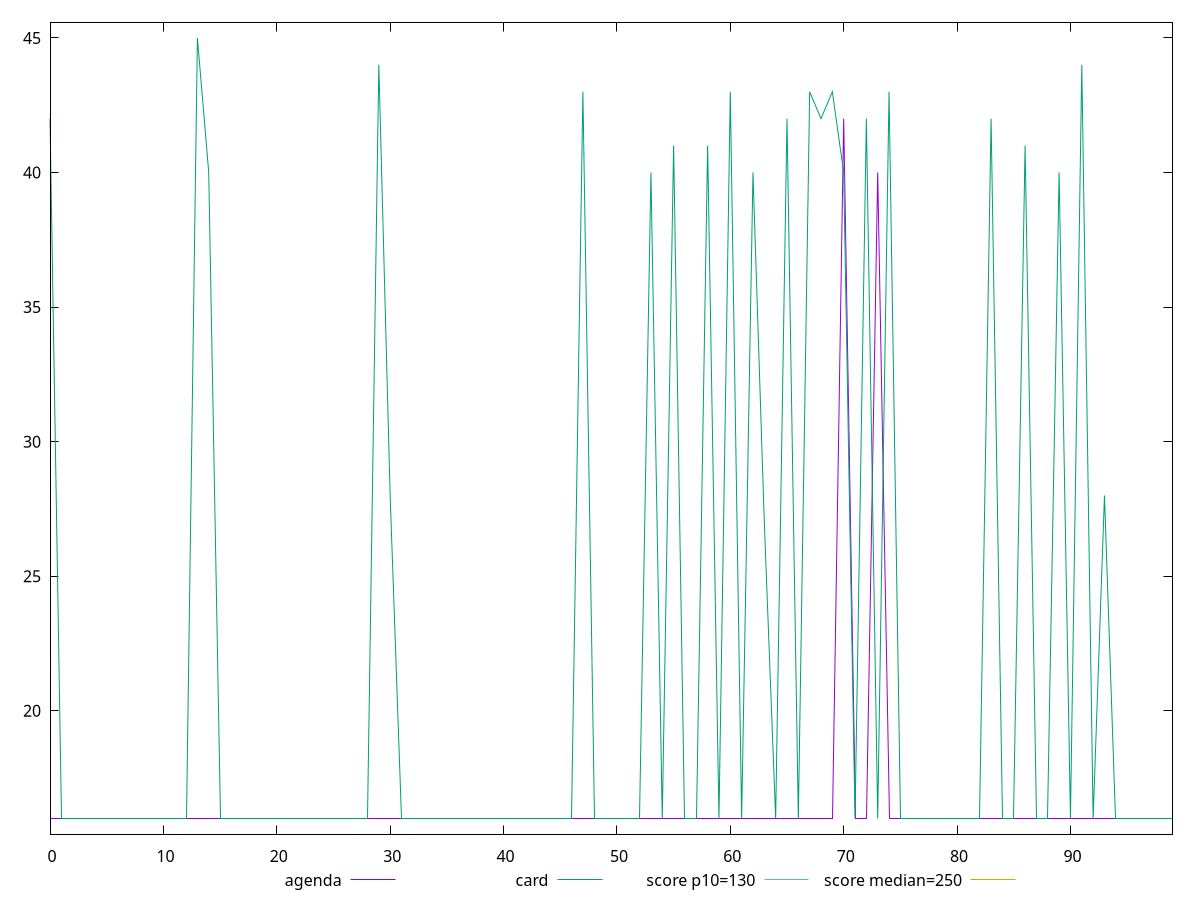 reset

$agenda <<EOF
0 16
1 16
2 16
3 16
4 16
5 16
6 16
7 16
8 16
9 16
10 16
11 16
12 16
13 16
14 16
15 16
16 16
17 16
18 16
19 16
20 16
21 16
22 16
23 16
24 16
25 16
26 16
27 16
28 16
29 16
30 16
31 16
32 16
33 16
34 16
35 16
36 16
37 16
38 16
39 16
40 16
41 16
42 16
43 16
44 16
45 16
46 16
47 16
48 16
49 16
50 16
51 16
52 16
53 16
54 16
55 16
56 16
57 16
58 16
59 16
60 16
61 16
62 16
63 16
64 16
65 16
66 16
67 16
68 16
69 16
70 42
71 16
72 16
73 40
74 16
75 16
76 16
77 16
78 16
79 16
80 16
81 16
82 16
83 16
84 16
85 16
86 16
87 16
88 16
89 16
90 16
91 16
92 16
93 16
94 16
95 16
96 16
97 16
98 16
99 16
EOF

$card <<EOF
0 42
1 16
2 16
3 16
4 16
5 16
6 16
7 16
8 16
9 16
10 16
11 16
12 16
13 45
14 40
15 16
16 16
17 16
18 16
19 16
20 16
21 16
22 16
23 16
24 16
25 16
26 16
27 16
28 16
29 44
30 28
31 16
32 16
33 16
34 16
35 16
36 16
37 16
38 16
39 16
40 16
41 16
42 16
43 16
44 16
45 16
46 16
47 43
48 16
49 16
50 16
51 16
52 16
53 40
54 16
55 41
56 16
57 16
58 41
59 16
60 43
61 16
62 40
63 27
64 16
65 42
66 16
67 43
68 42
69 43
70 40
71 16
72 42
73 16
74 43
75 16
76 16
77 16
78 16
79 16
80 16
81 16
82 16
83 42
84 16
85 16
86 41
87 16
88 16
89 40
90 16
91 44
92 16
93 28
94 16
95 16
96 16
97 16
98 16
99 16
EOF

set key outside below
set xrange [0:99]
set yrange [15.42:45.58]
set trange [15.42:45.58]
set terminal svg size 640, 520 enhanced background rgb 'white'
set output "reports/report_00031_2021-02-24T23-18-18.084Z/max-potential-fid/comparison/line/1_vs_2.svg"

plot $agenda title "agenda" with line, \
     $card title "card" with line, \
     130 title "score p10=130", \
     250 title "score median=250"

reset
